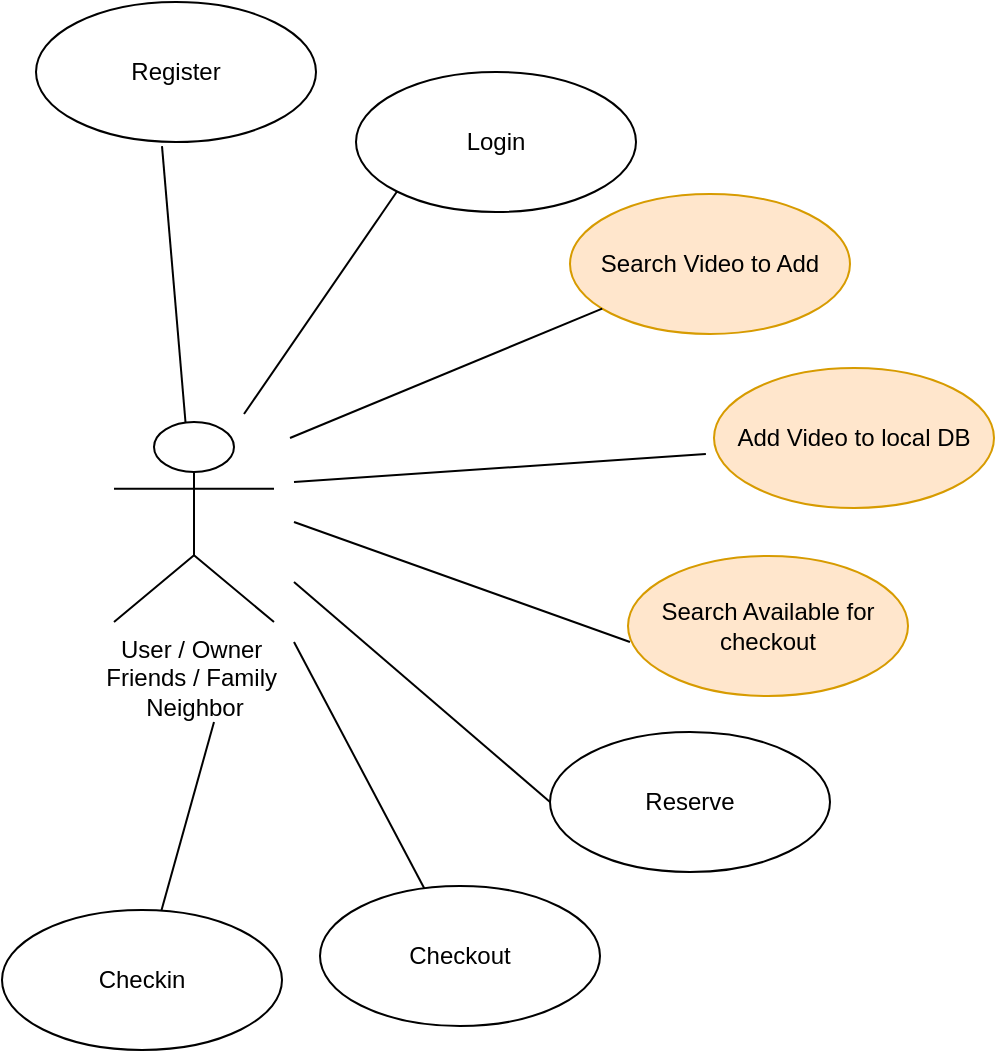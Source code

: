 <mxfile version="13.8.1" type="device"><diagram id="3H1ync75rB8C3uY6bBEl" name="Page-1"><mxGraphModel dx="1074" dy="684" grid="0" gridSize="10" guides="1" tooltips="1" connect="1" arrows="1" fold="1" page="1" pageScale="1" pageWidth="850" pageHeight="1100" math="0" shadow="0"><root><mxCell id="0"/><mxCell id="1" parent="0"/><mxCell id="Djr3N_pJCT3Pg_bePm29-1" value="User / Owner&amp;nbsp;&lt;br&gt;Friends / Family&amp;nbsp;&lt;br&gt;Neighbor" style="shape=umlActor;html=1;verticalLabelPosition=bottom;verticalAlign=top;align=center;" vertex="1" parent="1"><mxGeometry x="70" y="260" width="80" height="100" as="geometry"/></mxCell><mxCell id="Djr3N_pJCT3Pg_bePm29-4" value="Register" style="ellipse;whiteSpace=wrap;html=1;" vertex="1" parent="1"><mxGeometry x="31" y="50" width="140" height="70" as="geometry"/></mxCell><mxCell id="Djr3N_pJCT3Pg_bePm29-5" value="Add Video to local DB" style="ellipse;whiteSpace=wrap;html=1;fillColor=#ffe6cc;strokeColor=#d79b00;" vertex="1" parent="1"><mxGeometry x="370" y="233" width="140" height="70" as="geometry"/></mxCell><mxCell id="Djr3N_pJCT3Pg_bePm29-6" value="Search Available for checkout" style="ellipse;whiteSpace=wrap;html=1;fillColor=#ffe6cc;strokeColor=#d79b00;" vertex="1" parent="1"><mxGeometry x="327" y="327" width="140" height="70" as="geometry"/></mxCell><mxCell id="Djr3N_pJCT3Pg_bePm29-7" value="Reserve" style="ellipse;whiteSpace=wrap;html=1;" vertex="1" parent="1"><mxGeometry x="288" y="415" width="140" height="70" as="geometry"/></mxCell><mxCell id="Djr3N_pJCT3Pg_bePm29-8" value="Checkout" style="ellipse;whiteSpace=wrap;html=1;" vertex="1" parent="1"><mxGeometry x="173" y="492" width="140" height="70" as="geometry"/></mxCell><mxCell id="Djr3N_pJCT3Pg_bePm29-12" value="" style="endArrow=none;html=1;entryX=0.45;entryY=1.029;entryDx=0;entryDy=0;entryPerimeter=0;" edge="1" parent="1" source="Djr3N_pJCT3Pg_bePm29-1" target="Djr3N_pJCT3Pg_bePm29-4"><mxGeometry width="50" height="50" relative="1" as="geometry"><mxPoint x="140" y="290" as="sourcePoint"/><mxPoint x="190" y="240" as="targetPoint"/></mxGeometry></mxCell><mxCell id="Djr3N_pJCT3Pg_bePm29-13" value="" style="endArrow=none;html=1;entryX=-0.029;entryY=0.614;entryDx=0;entryDy=0;entryPerimeter=0;" edge="1" parent="1" target="Djr3N_pJCT3Pg_bePm29-5"><mxGeometry width="50" height="50" relative="1" as="geometry"><mxPoint x="160" y="290" as="sourcePoint"/><mxPoint x="450" y="360" as="targetPoint"/></mxGeometry></mxCell><mxCell id="Djr3N_pJCT3Pg_bePm29-14" value="" style="endArrow=none;html=1;entryX=0.007;entryY=0.614;entryDx=0;entryDy=0;entryPerimeter=0;" edge="1" parent="1" target="Djr3N_pJCT3Pg_bePm29-6"><mxGeometry width="50" height="50" relative="1" as="geometry"><mxPoint x="160" y="310" as="sourcePoint"/><mxPoint x="450" y="360" as="targetPoint"/></mxGeometry></mxCell><mxCell id="Djr3N_pJCT3Pg_bePm29-15" value="" style="endArrow=none;html=1;entryX=0;entryY=0.5;entryDx=0;entryDy=0;" edge="1" parent="1" target="Djr3N_pJCT3Pg_bePm29-7"><mxGeometry width="50" height="50" relative="1" as="geometry"><mxPoint x="160" y="340" as="sourcePoint"/><mxPoint x="450" y="360" as="targetPoint"/></mxGeometry></mxCell><mxCell id="Djr3N_pJCT3Pg_bePm29-16" value="" style="endArrow=none;html=1;" edge="1" parent="1" source="Djr3N_pJCT3Pg_bePm29-8"><mxGeometry width="50" height="50" relative="1" as="geometry"><mxPoint x="400" y="410" as="sourcePoint"/><mxPoint x="160" y="370" as="targetPoint"/></mxGeometry></mxCell><mxCell id="Djr3N_pJCT3Pg_bePm29-17" value="Checkin" style="ellipse;whiteSpace=wrap;html=1;" vertex="1" parent="1"><mxGeometry x="14" y="504" width="140" height="70" as="geometry"/></mxCell><mxCell id="Djr3N_pJCT3Pg_bePm29-18" value="" style="endArrow=none;html=1;" edge="1" parent="1" target="Djr3N_pJCT3Pg_bePm29-17"><mxGeometry width="50" height="50" relative="1" as="geometry"><mxPoint x="120" y="410" as="sourcePoint"/><mxPoint x="450" y="360" as="targetPoint"/></mxGeometry></mxCell><mxCell id="Djr3N_pJCT3Pg_bePm29-20" value="Login" style="ellipse;whiteSpace=wrap;html=1;" vertex="1" parent="1"><mxGeometry x="191" y="85" width="140" height="70" as="geometry"/></mxCell><mxCell id="Djr3N_pJCT3Pg_bePm29-21" value="" style="endArrow=none;html=1;entryX=0;entryY=1;entryDx=0;entryDy=0;" edge="1" parent="1" target="Djr3N_pJCT3Pg_bePm29-20"><mxGeometry width="50" height="50" relative="1" as="geometry"><mxPoint x="135" y="256" as="sourcePoint"/><mxPoint x="449" y="326" as="targetPoint"/></mxGeometry></mxCell><mxCell id="Djr3N_pJCT3Pg_bePm29-22" value="Search Video to Add" style="ellipse;whiteSpace=wrap;html=1;fillColor=#ffe6cc;strokeColor=#d79b00;" vertex="1" parent="1"><mxGeometry x="298" y="146" width="140" height="70" as="geometry"/></mxCell><mxCell id="Djr3N_pJCT3Pg_bePm29-23" value="" style="endArrow=none;html=1;" edge="1" parent="1" target="Djr3N_pJCT3Pg_bePm29-22"><mxGeometry width="50" height="50" relative="1" as="geometry"><mxPoint x="158" y="268" as="sourcePoint"/><mxPoint x="449" y="326" as="targetPoint"/></mxGeometry></mxCell></root></mxGraphModel></diagram></mxfile>